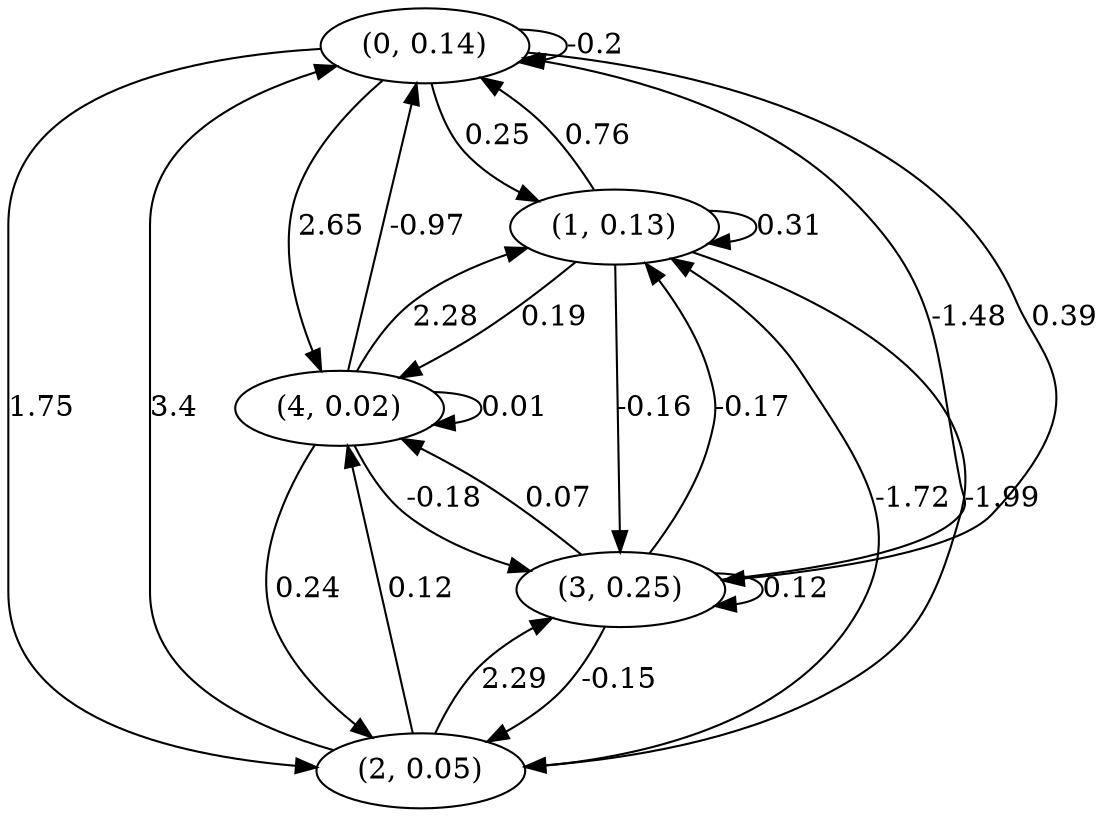 digraph {
    0 [ label = "(0, 0.14)" ]
    1 [ label = "(1, 0.13)" ]
    2 [ label = "(2, 0.05)" ]
    3 [ label = "(3, 0.25)" ]
    4 [ label = "(4, 0.02)" ]
    0 -> 0 [ label = "-0.2" ]
    1 -> 1 [ label = "0.31" ]
    3 -> 3 [ label = "0.12" ]
    4 -> 4 [ label = "0.01" ]
    1 -> 0 [ label = "0.76" ]
    2 -> 0 [ label = "3.4" ]
    3 -> 0 [ label = "-1.48" ]
    4 -> 0 [ label = "-0.97" ]
    0 -> 1 [ label = "0.25" ]
    2 -> 1 [ label = "-1.72" ]
    3 -> 1 [ label = "-0.17" ]
    4 -> 1 [ label = "2.28" ]
    0 -> 2 [ label = "1.75" ]
    1 -> 2 [ label = "-1.99" ]
    3 -> 2 [ label = "-0.15" ]
    4 -> 2 [ label = "0.24" ]
    0 -> 3 [ label = "0.39" ]
    1 -> 3 [ label = "-0.16" ]
    2 -> 3 [ label = "2.29" ]
    4 -> 3 [ label = "-0.18" ]
    0 -> 4 [ label = "2.65" ]
    1 -> 4 [ label = "0.19" ]
    2 -> 4 [ label = "0.12" ]
    3 -> 4 [ label = "0.07" ]
}

